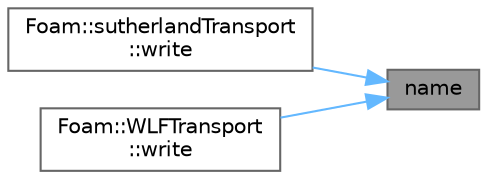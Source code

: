 digraph "name"
{
 // LATEX_PDF_SIZE
  bgcolor="transparent";
  edge [fontname=Helvetica,fontsize=10,labelfontname=Helvetica,labelfontsize=10];
  node [fontname=Helvetica,fontsize=10,shape=box,height=0.2,width=0.4];
  rankdir="RL";
  Node1 [id="Node000001",label="name",height=0.2,width=0.4,color="gray40", fillcolor="grey60", style="filled", fontcolor="black",tooltip=" "];
  Node1 -> Node2 [id="edge1_Node000001_Node000002",dir="back",color="steelblue1",style="solid",tooltip=" "];
  Node2 [id="Node000002",label="Foam::sutherlandTransport\l::write",height=0.2,width=0.4,color="grey40", fillcolor="white", style="filled",URL="$classFoam_1_1sutherlandTransport.html#a78cec3e4ecac4a89a3ad8d38f2ad21f5",tooltip=" "];
  Node1 -> Node3 [id="edge2_Node000001_Node000003",dir="back",color="steelblue1",style="solid",tooltip=" "];
  Node3 [id="Node000003",label="Foam::WLFTransport\l::write",height=0.2,width=0.4,color="grey40", fillcolor="white", style="filled",URL="$classFoam_1_1WLFTransport.html#a78cec3e4ecac4a89a3ad8d38f2ad21f5",tooltip=" "];
}
